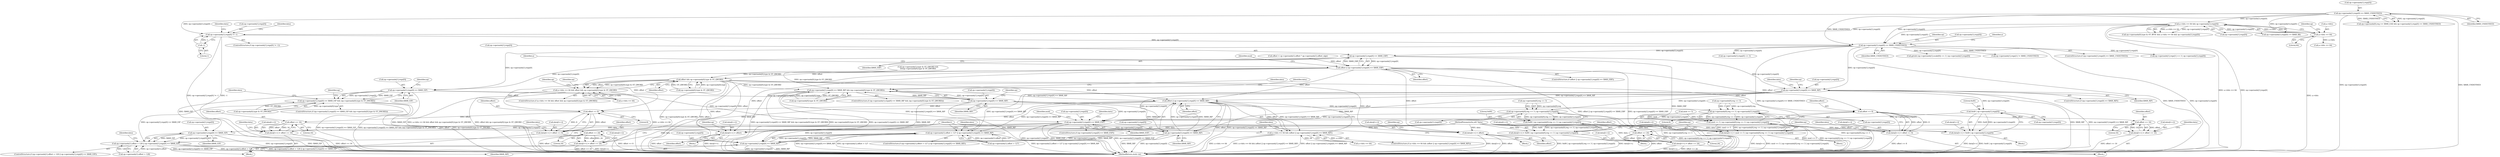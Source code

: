digraph "0_radare2_f17bfd9f1da05f30f23a4dd05e9d2363e1406948@API" {
"1002833" [label="(Call,op->operands[1].regs[0] == X86R_EBP)"];
"1002537" [label="(Call,op->operands[1].regs[0] == X86R_UNDEFINED)"];
"1002172" [label="(Call,a->bits == 64 && op->operands[1].regs[0])"];
"1002173" [label="(Call,a->bits == 64)"];
"1002040" [label="(Call,op->operands[1].regs[0] == X86R_UNDEFINED)"];
"1002384" [label="(Call,op->operands[1].regs[0] != -1)"];
"1002394" [label="(Call,-1)"];
"1002831" [label="(Call,offset || op->operands[1].regs[0] == X86R_EBP)"];
"1002869" [label="(Call,offset && op->operands[0].type & OT_QWORD)"];
"1002863" [label="(Call,a->bits == 64 && offset && op->operands[0].type & OT_QWORD)"];
"1003004" [label="(Call,op->operands[1].regs[0] == X86R_RIP && (op->operands[0].type & OT_QWORD))"];
"1003147" [label="(Call,offset || op->operands[1].regs[0] == X86R_RIP)"];
"1003141" [label="(Call,a->bits == 64 && (offset || op->operands[1].regs[0] == X86R_RIP))"];
"1003161" [label="(Call,data[l++] = offset)"];
"1003168" [label="(Call,op->operands[1].offset > 127 || op->operands[1].regs[0] == X86R_RIP)"];
"1003195" [label="(Call,offset >> 8)"];
"1003190" [label="(Call,data[l++] = offset >> 8)"];
"1003203" [label="(Call,offset >> 16)"];
"1003198" [label="(Call,data[l++] = offset >> 16)"];
"1003211" [label="(Call,offset >> 24)"];
"1003206" [label="(Call,data[l++] = offset >> 24)"];
"1003086" [label="(Call,data[l++] = offset)"];
"1003120" [label="(Call,offset >> 8)"];
"1003115" [label="(Call,data[l++] = offset >> 8)"];
"1003128" [label="(Call,offset >> 16)"];
"1003123" [label="(Call,data[l++] = offset >> 16)"];
"1003136" [label="(Call,offset >> 24)"];
"1003131" [label="(Call,data[l++] = offset >> 24)"];
"1002882" [label="(Call,op->operands[1].regs[0] == X86R_RIP)"];
"1002920" [label="(Call,op->operands[0].reg << 3 | op->operands[1].regs[0])"];
"1002918" [label="(Call,0x80 | op->operands[0].reg << 3 | op->operands[1].regs[0])"];
"1002913" [label="(Call,data[l++] = 0x80 | op->operands[0].reg << 3 | op->operands[1].regs[0])"];
"1003063" [label="(Call,op->operands[1].regs[0] == X86R_ESP)"];
"1003103" [label="(Call,op->operands[1].regs[0] == X86R_EIP)"];
"1003093" [label="(Call,op->operands[1].offset > 128 || op->operands[1].regs[0] == X86R_EIP)"];
"1003149" [label="(Call,op->operands[1].regs[0] == X86R_RIP)"];
"1003178" [label="(Call,op->operands[1].regs[0] == X86R_RIP)"];
"1002946" [label="(Call,0x40 | op->operands[1].regs[0])"];
"1002941" [label="(Call,data[l++] = 0x40 | op->operands[1].regs[0])"];
"1002975" [label="(Call,op->operands[1].regs[0] == X86R_EIP)"];
"1002974" [label="(Call,op->operands[1].regs[0] == X86R_EIP && (op->operands[0].type & OT_DWORD))"];
"1003005" [label="(Call,op->operands[1].regs[0] == X86R_RIP)"];
"1003043" [label="(Call,op->operands[0].reg << 3 | op->operands[1].regs[0])"];
"1003039" [label="(Call,mod << 5 | op->operands[0].reg << 3 | op->operands[1].regs[0])"];
"1003034" [label="(Call,data[l++] = mod << 5 | op->operands[0].reg << 3 | op->operands[1].regs[0])"];
"1003036" [label="(Identifier,data)"];
"1003133" [label="(Identifier,data)"];
"1002041" [label="(Call,op->operands[1].regs[0])"];
"1002941" [label="(Call,data[l++] = 0x40 | op->operands[1].regs[0])"];
"1002447" [label="(Call,op->operands[1].type & OT_QWORD &&\n\t\t\t\top->operands[0].type & OT_QWORD)"];
"1003211" [label="(Call,offset >> 24)"];
"1003150" [label="(Call,op->operands[1].regs[0])"];
"1003016" [label="(Call,op->operands[0].type & OT_QWORD)"];
"1002846" [label="(Identifier,mod)"];
"1003161" [label="(Call,data[l++] = offset)"];
"1003166" [label="(Identifier,offset)"];
"1002831" [label="(Call,offset || op->operands[1].regs[0] == X86R_EBP)"];
"1002870" [label="(Identifier,offset)"];
"1002634" [label="(Identifier,op)"];
"1002405" [label="(Identifier,data)"];
"1003207" [label="(Call,data[l++])"];
"1003087" [label="(Call,data[l++])"];
"1003208" [label="(Identifier,data)"];
"1002920" [label="(Call,op->operands[0].reg << 3 | op->operands[1].regs[0])"];
"1002354" [label="(Call,a->bits == 64)"];
"1003005" [label="(Call,op->operands[1].regs[0] == X86R_RIP)"];
"1003093" [label="(Call,op->operands[1].offset > 128 || op->operands[1].regs[0] == X86R_EIP)"];
"1003034" [label="(Call,data[l++] = mod << 5 | op->operands[0].reg << 3 | op->operands[1].regs[0])"];
"1003043" [label="(Call,op->operands[0].reg << 3 | op->operands[1].regs[0])"];
"1002714" [label="(Call,getsib (op->operands[1].scale[0]) << 3 | op->operands[1].regs[0])"];
"1003189" [label="(Block,)"];
"1002881" [label="(ControlStructure,if (op->operands[1].regs[0] == X86R_RIP))"];
"1002919" [label="(Literal,0x80)"];
"1002537" [label="(Call,op->operands[1].regs[0] == X86R_UNDEFINED)"];
"1003086" [label="(Call,data[l++] = offset)"];
"1003083" [label="(Identifier,mod)"];
"1002538" [label="(Call,op->operands[1].regs[0])"];
"1002012" [label="(Call,offset = op->operands[1].offset * op->operands[1].offset_sign)"];
"1002864" [label="(Call,a->bits == 64)"];
"1002178" [label="(Call,op->operands[1].regs[0])"];
"1002843" [label="(Identifier,X86R_EBP)"];
"1003199" [label="(Call,data[l++])"];
"1002871" [label="(Call,op->operands[0].type & OT_QWORD)"];
"1003028" [label="(Identifier,data)"];
"1003122" [label="(Literal,8)"];
"1003120" [label="(Call,offset >> 8)"];
"1002940" [label="(Block,)"];
"1003033" [label="(Block,)"];
"1003068" [label="(Identifier,op)"];
"1002896" [label="(Identifier,data)"];
"1003149" [label="(Call,op->operands[1].regs[0] == X86R_RIP)"];
"1003159" [label="(Identifier,X86R_RIP)"];
"1003116" [label="(Call,data[l++])"];
"1003132" [label="(Call,data[l++])"];
"1003216" [label="(MethodReturn,static int)"];
"1002930" [label="(Call,op->operands[1].regs[0])"];
"1003160" [label="(Block,)"];
"1002774" [label="(Call,op->operands[1].regs[1] != X86R_UNDEFINED)"];
"1003137" [label="(Identifier,offset)"];
"1003130" [label="(Literal,16)"];
"1002383" [label="(ControlStructure,if (op->operands[1].regs[0] != -1))"];
"1002172" [label="(Call,a->bits == 64 && op->operands[1].regs[0])"];
"1002394" [label="(Call,-1)"];
"1002986" [label="(Call,op->operands[0].type & OT_DWORD)"];
"1002536" [label="(ControlStructure,if (op->operands[1].regs[0] == X86R_UNDEFINED))"];
"1003197" [label="(Literal,8)"];
"1003073" [label="(Identifier,X86R_ESP)"];
"1002882" [label="(Call,op->operands[1].regs[0] == X86R_RIP)"];
"1002807" [label="(Call,op->operands[1].regs[1] << 3 | op->operands[1].regs[0])"];
"1002040" [label="(Call,op->operands[1].regs[0] == X86R_UNDEFINED)"];
"1003167" [label="(ControlStructure,if (op->operands[1].offset > 127 || op->operands[1].regs[0] == X86R_RIP))"];
"1002998" [label="(Identifier,data)"];
"1002887" [label="(Identifier,op)"];
"1002913" [label="(Call,data[l++] = 0x80 | op->operands[0].reg << 3 | op->operands[1].regs[0])"];
"1002866" [label="(Identifier,a)"];
"1003010" [label="(Identifier,op)"];
"1003168" [label="(Call,op->operands[1].offset > 127 || op->operands[1].regs[0] == X86R_RIP)"];
"1002182" [label="(Identifier,op)"];
"1002975" [label="(Call,op->operands[1].regs[0] == X86R_EIP)"];
"1003104" [label="(Call,op->operands[1].regs[0])"];
"1003128" [label="(Call,offset >> 16)"];
"1002942" [label="(Call,data[l++])"];
"1002547" [label="(Identifier,X86R_UNDEFINED)"];
"1002914" [label="(Call,data[l++])"];
"1003212" [label="(Identifier,offset)"];
"1003039" [label="(Call,mod << 5 | op->operands[0].reg << 3 | op->operands[1].regs[0])"];
"1003205" [label="(Literal,16)"];
"1003062" [label="(ControlStructure,if (op->operands[1].regs[0] == X86R_ESP))"];
"1003142" [label="(Call,a->bits == 64)"];
"1002385" [label="(Call,op->operands[1].regs[0])"];
"1003192" [label="(Identifier,data)"];
"1003198" [label="(Call,data[l++] = offset >> 16)"];
"1003190" [label="(Call,data[l++] = offset >> 8)"];
"1003020" [label="(Identifier,op)"];
"1002030" [label="(Call,op->operands[0].reg == X86R_EAX && op->operands[1].regs[0] == X86R_UNDEFINED)"];
"1003015" [label="(Identifier,X86R_RIP)"];
"1002990" [label="(Identifier,op)"];
"1003114" [label="(Block,)"];
"1003098" [label="(Identifier,op)"];
"1000104" [label="(MethodParameterIn,ut8 *data)"];
"1002552" [label="(Identifier,a)"];
"1002862" [label="(ControlStructure,if (a->bits == 64 && offset && op->operands[0].type & OT_QWORD))"];
"1003131" [label="(Call,data[l++] = offset >> 24)"];
"1002830" [label="(ControlStructure,if (offset || op->operands[1].regs[0] == X86R_EBP))"];
"1002173" [label="(Call,a->bits == 64)"];
"1003162" [label="(Call,data[l++])"];
"1002190" [label="(Call,op->operands[1].regs[0] >= X86R_R8)"];
"1003064" [label="(Call,op->operands[1].regs[0])"];
"1003121" [label="(Identifier,offset)"];
"1002946" [label="(Call,0x40 | op->operands[1].regs[0])"];
"1002834" [label="(Call,op->operands[1].regs[0])"];
"1002399" [label="(Identifier,data)"];
"1003103" [label="(Call,op->operands[1].regs[0] == X86R_EIP)"];
"1003203" [label="(Call,offset >> 16)"];
"1002974" [label="(Call,op->operands[1].regs[0] == X86R_EIP && (op->operands[0].type & OT_DWORD))"];
"1002907" [label="(Identifier,op)"];
"1002962" [label="(Identifier,op)"];
"1003147" [label="(Call,offset || op->operands[1].regs[0] == X86R_RIP)"];
"1003035" [label="(Call,data[l++])"];
"1003200" [label="(Identifier,data)"];
"1003141" [label="(Call,a->bits == 64 && (offset || op->operands[1].regs[0] == X86R_RIP))"];
"1003117" [label="(Identifier,data)"];
"1003179" [label="(Call,op->operands[1].regs[0])"];
"1002921" [label="(Call,op->operands[0].reg << 3)"];
"1003129" [label="(Identifier,offset)"];
"1002985" [label="(Identifier,X86R_EIP)"];
"1002174" [label="(Call,a->bits)"];
"1002948" [label="(Call,op->operands[1].regs[0])"];
"1003188" [label="(Identifier,X86R_RIP)"];
"1002162" [label="(Call,op->operands[0].type & OT_BYTE && a->bits == 64 && op->operands[1].regs[0])"];
"1003091" [label="(Identifier,offset)"];
"1002050" [label="(Identifier,X86R_UNDEFINED)"];
"1003006" [label="(Call,op->operands[1].regs[0])"];
"1003178" [label="(Call,op->operands[1].regs[0] == X86R_RIP)"];
"1002832" [label="(Identifier,offset)"];
"1003004" [label="(Call,op->operands[1].regs[0] == X86R_RIP && (op->operands[0].type & OT_QWORD))"];
"1003124" [label="(Call,data[l++])"];
"1003003" [label="(ControlStructure,if (op->operands[1].regs[0] == X86R_RIP && (op->operands[0].type & OT_QWORD)))"];
"1002980" [label="(Identifier,op)"];
"1003123" [label="(Call,data[l++] = offset >> 16)"];
"1002833" [label="(Call,op->operands[1].regs[0] == X86R_EBP)"];
"1002695" [label="(Call,op->operands[1].regs[0] << 3)"];
"1003085" [label="(Block,)"];
"1002918" [label="(Call,0x80 | op->operands[0].reg << 3 | op->operands[1].regs[0])"];
"1003053" [label="(Call,op->operands[1].regs[0])"];
"1003140" [label="(ControlStructure,if (a->bits == 64 && (offset || op->operands[1].regs[0] == X86R_RIP)))"];
"1003040" [label="(Call,mod << 5)"];
"1003215" [label="(Identifier,l)"];
"1002177" [label="(Literal,64)"];
"1003196" [label="(Identifier,offset)"];
"1003125" [label="(Identifier,data)"];
"1003163" [label="(Identifier,data)"];
"1003206" [label="(Call,data[l++] = offset >> 24)"];
"1003138" [label="(Literal,24)"];
"1003213" [label="(Literal,24)"];
"1002395" [label="(Literal,1)"];
"1003204" [label="(Identifier,offset)"];
"1002912" [label="(Block,)"];
"1003044" [label="(Call,op->operands[0].reg << 3)"];
"1002863" [label="(Call,a->bits == 64 && offset && op->operands[0].type & OT_QWORD)"];
"1003173" [label="(Identifier,op)"];
"1002976" [label="(Call,op->operands[1].regs[0])"];
"1002869" [label="(Call,offset && op->operands[0].type & OT_QWORD)"];
"1003191" [label="(Call,data[l++])"];
"1003063" [label="(Call,op->operands[1].regs[0] == X86R_ESP)"];
"1003077" [label="(Identifier,data)"];
"1002892" [label="(Identifier,X86R_RIP)"];
"1003113" [label="(Identifier,X86R_EIP)"];
"1003094" [label="(Call,op->operands[1].offset > 128)"];
"1002973" [label="(ControlStructure,if (op->operands[1].regs[0] == X86R_EIP && (op->operands[0].type & OT_DWORD)))"];
"1003148" [label="(Identifier,offset)"];
"1003169" [label="(Call,op->operands[1].offset > 127)"];
"1003136" [label="(Call,offset >> 24)"];
"1002883" [label="(Call,op->operands[1].regs[0])"];
"1002947" [label="(Literal,0x40)"];
"1002384" [label="(Call,op->operands[1].regs[0] != -1)"];
"1003092" [label="(ControlStructure,if (op->operands[1].offset > 128 || op->operands[1].regs[0] == X86R_EIP))"];
"1003115" [label="(Call,data[l++] = offset >> 8)"];
"1003195" [label="(Call,offset >> 8)"];
"1002833" -> "1002831"  [label="AST: "];
"1002833" -> "1002843"  [label="CFG: "];
"1002834" -> "1002833"  [label="AST: "];
"1002843" -> "1002833"  [label="AST: "];
"1002831" -> "1002833"  [label="CFG: "];
"1002833" -> "1003216"  [label="DDG: X86R_EBP"];
"1002833" -> "1002831"  [label="DDG: op->operands[1].regs[0]"];
"1002833" -> "1002831"  [label="DDG: X86R_EBP"];
"1002537" -> "1002833"  [label="DDG: op->operands[1].regs[0]"];
"1002833" -> "1002882"  [label="DDG: op->operands[1].regs[0]"];
"1002833" -> "1002975"  [label="DDG: op->operands[1].regs[0]"];
"1002537" -> "1002536"  [label="AST: "];
"1002537" -> "1002547"  [label="CFG: "];
"1002538" -> "1002537"  [label="AST: "];
"1002547" -> "1002537"  [label="AST: "];
"1002552" -> "1002537"  [label="CFG: "];
"1002634" -> "1002537"  [label="CFG: "];
"1002537" -> "1003216"  [label="DDG: op->operands[1].regs[0] == X86R_UNDEFINED"];
"1002537" -> "1003216"  [label="DDG: X86R_UNDEFINED"];
"1002537" -> "1003216"  [label="DDG: op->operands[1].regs[0]"];
"1002172" -> "1002537"  [label="DDG: op->operands[1].regs[0]"];
"1002040" -> "1002537"  [label="DDG: op->operands[1].regs[0]"];
"1002040" -> "1002537"  [label="DDG: X86R_UNDEFINED"];
"1002384" -> "1002537"  [label="DDG: op->operands[1].regs[0]"];
"1002537" -> "1002695"  [label="DDG: op->operands[1].regs[0]"];
"1002537" -> "1002714"  [label="DDG: op->operands[1].regs[0]"];
"1002537" -> "1002774"  [label="DDG: X86R_UNDEFINED"];
"1002537" -> "1002807"  [label="DDG: op->operands[1].regs[0]"];
"1002537" -> "1002882"  [label="DDG: op->operands[1].regs[0]"];
"1002537" -> "1002975"  [label="DDG: op->operands[1].regs[0]"];
"1002172" -> "1002162"  [label="AST: "];
"1002172" -> "1002173"  [label="CFG: "];
"1002172" -> "1002178"  [label="CFG: "];
"1002173" -> "1002172"  [label="AST: "];
"1002178" -> "1002172"  [label="AST: "];
"1002162" -> "1002172"  [label="CFG: "];
"1002172" -> "1003216"  [label="DDG: op->operands[1].regs[0]"];
"1002172" -> "1003216"  [label="DDG: a->bits == 64"];
"1002172" -> "1002162"  [label="DDG: a->bits == 64"];
"1002172" -> "1002162"  [label="DDG: op->operands[1].regs[0]"];
"1002173" -> "1002172"  [label="DDG: a->bits"];
"1002173" -> "1002172"  [label="DDG: 64"];
"1002040" -> "1002172"  [label="DDG: op->operands[1].regs[0]"];
"1002172" -> "1002190"  [label="DDG: op->operands[1].regs[0]"];
"1002172" -> "1002384"  [label="DDG: op->operands[1].regs[0]"];
"1002173" -> "1002177"  [label="CFG: "];
"1002174" -> "1002173"  [label="AST: "];
"1002177" -> "1002173"  [label="AST: "];
"1002182" -> "1002173"  [label="CFG: "];
"1002173" -> "1003216"  [label="DDG: a->bits"];
"1002173" -> "1002354"  [label="DDG: a->bits"];
"1002040" -> "1002030"  [label="AST: "];
"1002040" -> "1002050"  [label="CFG: "];
"1002041" -> "1002040"  [label="AST: "];
"1002050" -> "1002040"  [label="AST: "];
"1002030" -> "1002040"  [label="CFG: "];
"1002040" -> "1003216"  [label="DDG: op->operands[1].regs[0]"];
"1002040" -> "1003216"  [label="DDG: X86R_UNDEFINED"];
"1002040" -> "1002030"  [label="DDG: op->operands[1].regs[0]"];
"1002040" -> "1002030"  [label="DDG: X86R_UNDEFINED"];
"1002040" -> "1002190"  [label="DDG: op->operands[1].regs[0]"];
"1002040" -> "1002384"  [label="DDG: op->operands[1].regs[0]"];
"1002384" -> "1002383"  [label="AST: "];
"1002384" -> "1002394"  [label="CFG: "];
"1002385" -> "1002384"  [label="AST: "];
"1002394" -> "1002384"  [label="AST: "];
"1002399" -> "1002384"  [label="CFG: "];
"1002405" -> "1002384"  [label="CFG: "];
"1002384" -> "1003216"  [label="DDG: -1"];
"1002384" -> "1003216"  [label="DDG: op->operands[1].regs[0] != -1"];
"1002394" -> "1002384"  [label="DDG: 1"];
"1002394" -> "1002395"  [label="CFG: "];
"1002395" -> "1002394"  [label="AST: "];
"1002831" -> "1002830"  [label="AST: "];
"1002831" -> "1002832"  [label="CFG: "];
"1002832" -> "1002831"  [label="AST: "];
"1002846" -> "1002831"  [label="CFG: "];
"1002866" -> "1002831"  [label="CFG: "];
"1002831" -> "1003216"  [label="DDG: offset || op->operands[1].regs[0] == X86R_EBP"];
"1002831" -> "1003216"  [label="DDG: offset"];
"1002831" -> "1003216"  [label="DDG: op->operands[1].regs[0] == X86R_EBP"];
"1002012" -> "1002831"  [label="DDG: offset"];
"1002831" -> "1002869"  [label="DDG: offset"];
"1002831" -> "1003086"  [label="DDG: offset"];
"1002831" -> "1003120"  [label="DDG: offset"];
"1002831" -> "1003147"  [label="DDG: offset"];
"1002831" -> "1003161"  [label="DDG: offset"];
"1002831" -> "1003195"  [label="DDG: offset"];
"1002869" -> "1002863"  [label="AST: "];
"1002869" -> "1002870"  [label="CFG: "];
"1002869" -> "1002871"  [label="CFG: "];
"1002870" -> "1002869"  [label="AST: "];
"1002871" -> "1002869"  [label="AST: "];
"1002863" -> "1002869"  [label="CFG: "];
"1002869" -> "1003216"  [label="DDG: op->operands[0].type & OT_QWORD"];
"1002869" -> "1003216"  [label="DDG: offset"];
"1002869" -> "1002863"  [label="DDG: offset"];
"1002869" -> "1002863"  [label="DDG: op->operands[0].type & OT_QWORD"];
"1002447" -> "1002869"  [label="DDG: op->operands[0].type & OT_QWORD"];
"1002871" -> "1002869"  [label="DDG: op->operands[0].type"];
"1002871" -> "1002869"  [label="DDG: OT_QWORD"];
"1002869" -> "1003004"  [label="DDG: op->operands[0].type & OT_QWORD"];
"1002869" -> "1003086"  [label="DDG: offset"];
"1002869" -> "1003120"  [label="DDG: offset"];
"1002869" -> "1003147"  [label="DDG: offset"];
"1002869" -> "1003161"  [label="DDG: offset"];
"1002869" -> "1003195"  [label="DDG: offset"];
"1002863" -> "1002862"  [label="AST: "];
"1002863" -> "1002864"  [label="CFG: "];
"1002864" -> "1002863"  [label="AST: "];
"1002887" -> "1002863"  [label="CFG: "];
"1002980" -> "1002863"  [label="CFG: "];
"1002863" -> "1003216"  [label="DDG: a->bits == 64"];
"1002863" -> "1003216"  [label="DDG: offset && op->operands[0].type & OT_QWORD"];
"1002863" -> "1003216"  [label="DDG: a->bits == 64 && offset && op->operands[0].type & OT_QWORD"];
"1002864" -> "1002863"  [label="DDG: a->bits"];
"1002864" -> "1002863"  [label="DDG: 64"];
"1003004" -> "1003003"  [label="AST: "];
"1003004" -> "1003005"  [label="CFG: "];
"1003004" -> "1003016"  [label="CFG: "];
"1003005" -> "1003004"  [label="AST: "];
"1003016" -> "1003004"  [label="AST: "];
"1003028" -> "1003004"  [label="CFG: "];
"1003036" -> "1003004"  [label="CFG: "];
"1003004" -> "1003216"  [label="DDG: op->operands[1].regs[0] == X86R_RIP && (op->operands[0].type & OT_QWORD)"];
"1003004" -> "1003216"  [label="DDG: op->operands[0].type & OT_QWORD"];
"1003004" -> "1003216"  [label="DDG: op->operands[1].regs[0] == X86R_RIP"];
"1003005" -> "1003004"  [label="DDG: op->operands[1].regs[0]"];
"1003005" -> "1003004"  [label="DDG: X86R_RIP"];
"1003016" -> "1003004"  [label="DDG: op->operands[0].type"];
"1003016" -> "1003004"  [label="DDG: OT_QWORD"];
"1002447" -> "1003004"  [label="DDG: op->operands[0].type & OT_QWORD"];
"1003004" -> "1003147"  [label="DDG: op->operands[1].regs[0] == X86R_RIP"];
"1003004" -> "1003168"  [label="DDG: op->operands[1].regs[0] == X86R_RIP"];
"1003147" -> "1003141"  [label="AST: "];
"1003147" -> "1003148"  [label="CFG: "];
"1003147" -> "1003149"  [label="CFG: "];
"1003148" -> "1003147"  [label="AST: "];
"1003149" -> "1003147"  [label="AST: "];
"1003141" -> "1003147"  [label="CFG: "];
"1003147" -> "1003216"  [label="DDG: op->operands[1].regs[0] == X86R_RIP"];
"1003147" -> "1003216"  [label="DDG: offset"];
"1003147" -> "1003141"  [label="DDG: offset"];
"1003147" -> "1003141"  [label="DDG: op->operands[1].regs[0] == X86R_RIP"];
"1003149" -> "1003147"  [label="DDG: op->operands[1].regs[0]"];
"1003149" -> "1003147"  [label="DDG: X86R_RIP"];
"1002882" -> "1003147"  [label="DDG: op->operands[1].regs[0] == X86R_RIP"];
"1003147" -> "1003161"  [label="DDG: offset"];
"1003147" -> "1003168"  [label="DDG: op->operands[1].regs[0] == X86R_RIP"];
"1003147" -> "1003195"  [label="DDG: offset"];
"1003141" -> "1003140"  [label="AST: "];
"1003141" -> "1003142"  [label="CFG: "];
"1003142" -> "1003141"  [label="AST: "];
"1003163" -> "1003141"  [label="CFG: "];
"1003215" -> "1003141"  [label="CFG: "];
"1003141" -> "1003216"  [label="DDG: a->bits == 64 && (offset || op->operands[1].regs[0] == X86R_RIP)"];
"1003141" -> "1003216"  [label="DDG: offset || op->operands[1].regs[0] == X86R_RIP"];
"1003141" -> "1003216"  [label="DDG: a->bits == 64"];
"1003142" -> "1003141"  [label="DDG: a->bits"];
"1003142" -> "1003141"  [label="DDG: 64"];
"1003161" -> "1003160"  [label="AST: "];
"1003161" -> "1003166"  [label="CFG: "];
"1003162" -> "1003161"  [label="AST: "];
"1003166" -> "1003161"  [label="AST: "];
"1003173" -> "1003161"  [label="CFG: "];
"1003161" -> "1003216"  [label="DDG: data[l++]"];
"1003161" -> "1003216"  [label="DDG: offset"];
"1000104" -> "1003161"  [label="DDG: data"];
"1003168" -> "1003167"  [label="AST: "];
"1003168" -> "1003169"  [label="CFG: "];
"1003168" -> "1003178"  [label="CFG: "];
"1003169" -> "1003168"  [label="AST: "];
"1003178" -> "1003168"  [label="AST: "];
"1003192" -> "1003168"  [label="CFG: "];
"1003215" -> "1003168"  [label="CFG: "];
"1003168" -> "1003216"  [label="DDG: op->operands[1].offset > 127"];
"1003168" -> "1003216"  [label="DDG: op->operands[1].offset > 127 || op->operands[1].regs[0] == X86R_RIP"];
"1003168" -> "1003216"  [label="DDG: op->operands[1].regs[0] == X86R_RIP"];
"1003169" -> "1003168"  [label="DDG: op->operands[1].offset"];
"1003169" -> "1003168"  [label="DDG: 127"];
"1002882" -> "1003168"  [label="DDG: op->operands[1].regs[0] == X86R_RIP"];
"1003178" -> "1003168"  [label="DDG: op->operands[1].regs[0]"];
"1003178" -> "1003168"  [label="DDG: X86R_RIP"];
"1003195" -> "1003190"  [label="AST: "];
"1003195" -> "1003197"  [label="CFG: "];
"1003196" -> "1003195"  [label="AST: "];
"1003197" -> "1003195"  [label="AST: "];
"1003190" -> "1003195"  [label="CFG: "];
"1003195" -> "1003190"  [label="DDG: offset"];
"1003195" -> "1003190"  [label="DDG: 8"];
"1003195" -> "1003203"  [label="DDG: offset"];
"1003190" -> "1003189"  [label="AST: "];
"1003191" -> "1003190"  [label="AST: "];
"1003200" -> "1003190"  [label="CFG: "];
"1003190" -> "1003216"  [label="DDG: offset >> 8"];
"1000104" -> "1003190"  [label="DDG: data"];
"1003203" -> "1003198"  [label="AST: "];
"1003203" -> "1003205"  [label="CFG: "];
"1003204" -> "1003203"  [label="AST: "];
"1003205" -> "1003203"  [label="AST: "];
"1003198" -> "1003203"  [label="CFG: "];
"1003203" -> "1003198"  [label="DDG: offset"];
"1003203" -> "1003198"  [label="DDG: 16"];
"1003203" -> "1003211"  [label="DDG: offset"];
"1003198" -> "1003189"  [label="AST: "];
"1003199" -> "1003198"  [label="AST: "];
"1003208" -> "1003198"  [label="CFG: "];
"1003198" -> "1003216"  [label="DDG: offset >> 16"];
"1000104" -> "1003198"  [label="DDG: data"];
"1003211" -> "1003206"  [label="AST: "];
"1003211" -> "1003213"  [label="CFG: "];
"1003212" -> "1003211"  [label="AST: "];
"1003213" -> "1003211"  [label="AST: "];
"1003206" -> "1003211"  [label="CFG: "];
"1003211" -> "1003216"  [label="DDG: offset"];
"1003211" -> "1003206"  [label="DDG: offset"];
"1003211" -> "1003206"  [label="DDG: 24"];
"1003206" -> "1003189"  [label="AST: "];
"1003207" -> "1003206"  [label="AST: "];
"1003215" -> "1003206"  [label="CFG: "];
"1003206" -> "1003216"  [label="DDG: data[l++]"];
"1003206" -> "1003216"  [label="DDG: offset >> 24"];
"1000104" -> "1003206"  [label="DDG: data"];
"1003086" -> "1003085"  [label="AST: "];
"1003086" -> "1003091"  [label="CFG: "];
"1003087" -> "1003086"  [label="AST: "];
"1003091" -> "1003086"  [label="AST: "];
"1003098" -> "1003086"  [label="CFG: "];
"1003086" -> "1003216"  [label="DDG: data[l++]"];
"1003086" -> "1003216"  [label="DDG: offset"];
"1000104" -> "1003086"  [label="DDG: data"];
"1003120" -> "1003115"  [label="AST: "];
"1003120" -> "1003122"  [label="CFG: "];
"1003121" -> "1003120"  [label="AST: "];
"1003122" -> "1003120"  [label="AST: "];
"1003115" -> "1003120"  [label="CFG: "];
"1003120" -> "1003115"  [label="DDG: offset"];
"1003120" -> "1003115"  [label="DDG: 8"];
"1003120" -> "1003128"  [label="DDG: offset"];
"1003115" -> "1003114"  [label="AST: "];
"1003116" -> "1003115"  [label="AST: "];
"1003125" -> "1003115"  [label="CFG: "];
"1003115" -> "1003216"  [label="DDG: offset >> 8"];
"1000104" -> "1003115"  [label="DDG: data"];
"1003128" -> "1003123"  [label="AST: "];
"1003128" -> "1003130"  [label="CFG: "];
"1003129" -> "1003128"  [label="AST: "];
"1003130" -> "1003128"  [label="AST: "];
"1003123" -> "1003128"  [label="CFG: "];
"1003128" -> "1003123"  [label="DDG: offset"];
"1003128" -> "1003123"  [label="DDG: 16"];
"1003128" -> "1003136"  [label="DDG: offset"];
"1003123" -> "1003114"  [label="AST: "];
"1003124" -> "1003123"  [label="AST: "];
"1003133" -> "1003123"  [label="CFG: "];
"1003123" -> "1003216"  [label="DDG: offset >> 16"];
"1000104" -> "1003123"  [label="DDG: data"];
"1003136" -> "1003131"  [label="AST: "];
"1003136" -> "1003138"  [label="CFG: "];
"1003137" -> "1003136"  [label="AST: "];
"1003138" -> "1003136"  [label="AST: "];
"1003131" -> "1003136"  [label="CFG: "];
"1003136" -> "1003216"  [label="DDG: offset"];
"1003136" -> "1003131"  [label="DDG: offset"];
"1003136" -> "1003131"  [label="DDG: 24"];
"1003131" -> "1003114"  [label="AST: "];
"1003132" -> "1003131"  [label="AST: "];
"1003215" -> "1003131"  [label="CFG: "];
"1003131" -> "1003216"  [label="DDG: offset >> 24"];
"1003131" -> "1003216"  [label="DDG: data[l++]"];
"1000104" -> "1003131"  [label="DDG: data"];
"1002882" -> "1002881"  [label="AST: "];
"1002882" -> "1002892"  [label="CFG: "];
"1002883" -> "1002882"  [label="AST: "];
"1002892" -> "1002882"  [label="AST: "];
"1002896" -> "1002882"  [label="CFG: "];
"1002907" -> "1002882"  [label="CFG: "];
"1002882" -> "1003216"  [label="DDG: X86R_RIP"];
"1002882" -> "1003216"  [label="DDG: op->operands[1].regs[0] == X86R_RIP"];
"1002882" -> "1002920"  [label="DDG: op->operands[1].regs[0]"];
"1002882" -> "1002946"  [label="DDG: op->operands[1].regs[0]"];
"1002882" -> "1003063"  [label="DDG: op->operands[1].regs[0]"];
"1002882" -> "1003149"  [label="DDG: X86R_RIP"];
"1002882" -> "1003178"  [label="DDG: X86R_RIP"];
"1002920" -> "1002918"  [label="AST: "];
"1002920" -> "1002930"  [label="CFG: "];
"1002921" -> "1002920"  [label="AST: "];
"1002930" -> "1002920"  [label="AST: "];
"1002918" -> "1002920"  [label="CFG: "];
"1002920" -> "1003216"  [label="DDG: op->operands[0].reg << 3"];
"1002920" -> "1002918"  [label="DDG: op->operands[0].reg << 3"];
"1002920" -> "1002918"  [label="DDG: op->operands[1].regs[0]"];
"1002921" -> "1002920"  [label="DDG: op->operands[0].reg"];
"1002921" -> "1002920"  [label="DDG: 3"];
"1002920" -> "1003063"  [label="DDG: op->operands[1].regs[0]"];
"1002918" -> "1002913"  [label="AST: "];
"1002919" -> "1002918"  [label="AST: "];
"1002913" -> "1002918"  [label="CFG: "];
"1002918" -> "1003216"  [label="DDG: op->operands[0].reg << 3 | op->operands[1].regs[0]"];
"1002918" -> "1002913"  [label="DDG: 0x80"];
"1002918" -> "1002913"  [label="DDG: op->operands[0].reg << 3 | op->operands[1].regs[0]"];
"1002913" -> "1002912"  [label="AST: "];
"1002914" -> "1002913"  [label="AST: "];
"1002962" -> "1002913"  [label="CFG: "];
"1002913" -> "1003216"  [label="DDG: data[l++]"];
"1002913" -> "1003216"  [label="DDG: 0x80 | op->operands[0].reg << 3 | op->operands[1].regs[0]"];
"1000104" -> "1002913"  [label="DDG: data"];
"1003063" -> "1003062"  [label="AST: "];
"1003063" -> "1003073"  [label="CFG: "];
"1003064" -> "1003063"  [label="AST: "];
"1003073" -> "1003063"  [label="AST: "];
"1003077" -> "1003063"  [label="CFG: "];
"1003083" -> "1003063"  [label="CFG: "];
"1003063" -> "1003216"  [label="DDG: op->operands[1].regs[0]"];
"1003063" -> "1003216"  [label="DDG: X86R_ESP"];
"1003063" -> "1003216"  [label="DDG: op->operands[1].regs[0] == X86R_ESP"];
"1003043" -> "1003063"  [label="DDG: op->operands[1].regs[0]"];
"1002946" -> "1003063"  [label="DDG: op->operands[1].regs[0]"];
"1003005" -> "1003063"  [label="DDG: op->operands[1].regs[0]"];
"1002975" -> "1003063"  [label="DDG: op->operands[1].regs[0]"];
"1003063" -> "1003103"  [label="DDG: op->operands[1].regs[0]"];
"1003063" -> "1003149"  [label="DDG: op->operands[1].regs[0]"];
"1003063" -> "1003178"  [label="DDG: op->operands[1].regs[0]"];
"1003103" -> "1003093"  [label="AST: "];
"1003103" -> "1003113"  [label="CFG: "];
"1003104" -> "1003103"  [label="AST: "];
"1003113" -> "1003103"  [label="AST: "];
"1003093" -> "1003103"  [label="CFG: "];
"1003103" -> "1003216"  [label="DDG: op->operands[1].regs[0]"];
"1003103" -> "1003216"  [label="DDG: X86R_EIP"];
"1003103" -> "1003093"  [label="DDG: op->operands[1].regs[0]"];
"1003103" -> "1003093"  [label="DDG: X86R_EIP"];
"1002975" -> "1003103"  [label="DDG: X86R_EIP"];
"1003093" -> "1003092"  [label="AST: "];
"1003093" -> "1003094"  [label="CFG: "];
"1003094" -> "1003093"  [label="AST: "];
"1003117" -> "1003093"  [label="CFG: "];
"1003215" -> "1003093"  [label="CFG: "];
"1003093" -> "1003216"  [label="DDG: op->operands[1].offset > 128"];
"1003093" -> "1003216"  [label="DDG: op->operands[1].offset > 128 || op->operands[1].regs[0] == X86R_EIP"];
"1003093" -> "1003216"  [label="DDG: op->operands[1].regs[0] == X86R_EIP"];
"1003094" -> "1003093"  [label="DDG: op->operands[1].offset"];
"1003094" -> "1003093"  [label="DDG: 128"];
"1002974" -> "1003093"  [label="DDG: op->operands[1].regs[0] == X86R_EIP"];
"1003149" -> "1003159"  [label="CFG: "];
"1003150" -> "1003149"  [label="AST: "];
"1003159" -> "1003149"  [label="AST: "];
"1003149" -> "1003216"  [label="DDG: op->operands[1].regs[0]"];
"1003149" -> "1003216"  [label="DDG: X86R_RIP"];
"1003005" -> "1003149"  [label="DDG: X86R_RIP"];
"1003149" -> "1003178"  [label="DDG: op->operands[1].regs[0]"];
"1003149" -> "1003178"  [label="DDG: X86R_RIP"];
"1003178" -> "1003188"  [label="CFG: "];
"1003179" -> "1003178"  [label="AST: "];
"1003188" -> "1003178"  [label="AST: "];
"1003178" -> "1003216"  [label="DDG: X86R_RIP"];
"1003178" -> "1003216"  [label="DDG: op->operands[1].regs[0]"];
"1003005" -> "1003178"  [label="DDG: X86R_RIP"];
"1002946" -> "1002941"  [label="AST: "];
"1002946" -> "1002948"  [label="CFG: "];
"1002947" -> "1002946"  [label="AST: "];
"1002948" -> "1002946"  [label="AST: "];
"1002941" -> "1002946"  [label="CFG: "];
"1002946" -> "1002941"  [label="DDG: 0x40"];
"1002946" -> "1002941"  [label="DDG: op->operands[1].regs[0]"];
"1002941" -> "1002940"  [label="AST: "];
"1002942" -> "1002941"  [label="AST: "];
"1002962" -> "1002941"  [label="CFG: "];
"1002941" -> "1003216"  [label="DDG: data[l++]"];
"1002941" -> "1003216"  [label="DDG: 0x40 | op->operands[1].regs[0]"];
"1000104" -> "1002941"  [label="DDG: data"];
"1002975" -> "1002974"  [label="AST: "];
"1002975" -> "1002985"  [label="CFG: "];
"1002976" -> "1002975"  [label="AST: "];
"1002985" -> "1002975"  [label="AST: "];
"1002990" -> "1002975"  [label="CFG: "];
"1002974" -> "1002975"  [label="CFG: "];
"1002975" -> "1003216"  [label="DDG: X86R_EIP"];
"1002975" -> "1002974"  [label="DDG: op->operands[1].regs[0]"];
"1002975" -> "1002974"  [label="DDG: X86R_EIP"];
"1002975" -> "1003005"  [label="DDG: op->operands[1].regs[0]"];
"1002974" -> "1002973"  [label="AST: "];
"1002974" -> "1002986"  [label="CFG: "];
"1002986" -> "1002974"  [label="AST: "];
"1002998" -> "1002974"  [label="CFG: "];
"1003010" -> "1002974"  [label="CFG: "];
"1002974" -> "1003216"  [label="DDG: op->operands[1].regs[0] == X86R_EIP && (op->operands[0].type & OT_DWORD)"];
"1002974" -> "1003216"  [label="DDG: op->operands[0].type & OT_DWORD"];
"1002974" -> "1003216"  [label="DDG: op->operands[1].regs[0] == X86R_EIP"];
"1002986" -> "1002974"  [label="DDG: op->operands[0].type"];
"1002986" -> "1002974"  [label="DDG: OT_DWORD"];
"1003005" -> "1003015"  [label="CFG: "];
"1003006" -> "1003005"  [label="AST: "];
"1003015" -> "1003005"  [label="AST: "];
"1003020" -> "1003005"  [label="CFG: "];
"1003005" -> "1003216"  [label="DDG: X86R_RIP"];
"1003005" -> "1003043"  [label="DDG: op->operands[1].regs[0]"];
"1003043" -> "1003039"  [label="AST: "];
"1003043" -> "1003053"  [label="CFG: "];
"1003044" -> "1003043"  [label="AST: "];
"1003053" -> "1003043"  [label="AST: "];
"1003039" -> "1003043"  [label="CFG: "];
"1003043" -> "1003216"  [label="DDG: op->operands[0].reg << 3"];
"1003043" -> "1003039"  [label="DDG: op->operands[0].reg << 3"];
"1003043" -> "1003039"  [label="DDG: op->operands[1].regs[0]"];
"1003044" -> "1003043"  [label="DDG: op->operands[0].reg"];
"1003044" -> "1003043"  [label="DDG: 3"];
"1003039" -> "1003034"  [label="AST: "];
"1003040" -> "1003039"  [label="AST: "];
"1003034" -> "1003039"  [label="CFG: "];
"1003039" -> "1003216"  [label="DDG: mod << 5"];
"1003039" -> "1003216"  [label="DDG: op->operands[0].reg << 3 | op->operands[1].regs[0]"];
"1003039" -> "1003034"  [label="DDG: mod << 5"];
"1003039" -> "1003034"  [label="DDG: op->operands[0].reg << 3 | op->operands[1].regs[0]"];
"1003040" -> "1003039"  [label="DDG: mod"];
"1003040" -> "1003039"  [label="DDG: 5"];
"1003034" -> "1003033"  [label="AST: "];
"1003035" -> "1003034"  [label="AST: "];
"1003068" -> "1003034"  [label="CFG: "];
"1003034" -> "1003216"  [label="DDG: mod << 5 | op->operands[0].reg << 3 | op->operands[1].regs[0]"];
"1003034" -> "1003216"  [label="DDG: data[l++]"];
"1000104" -> "1003034"  [label="DDG: data"];
}
